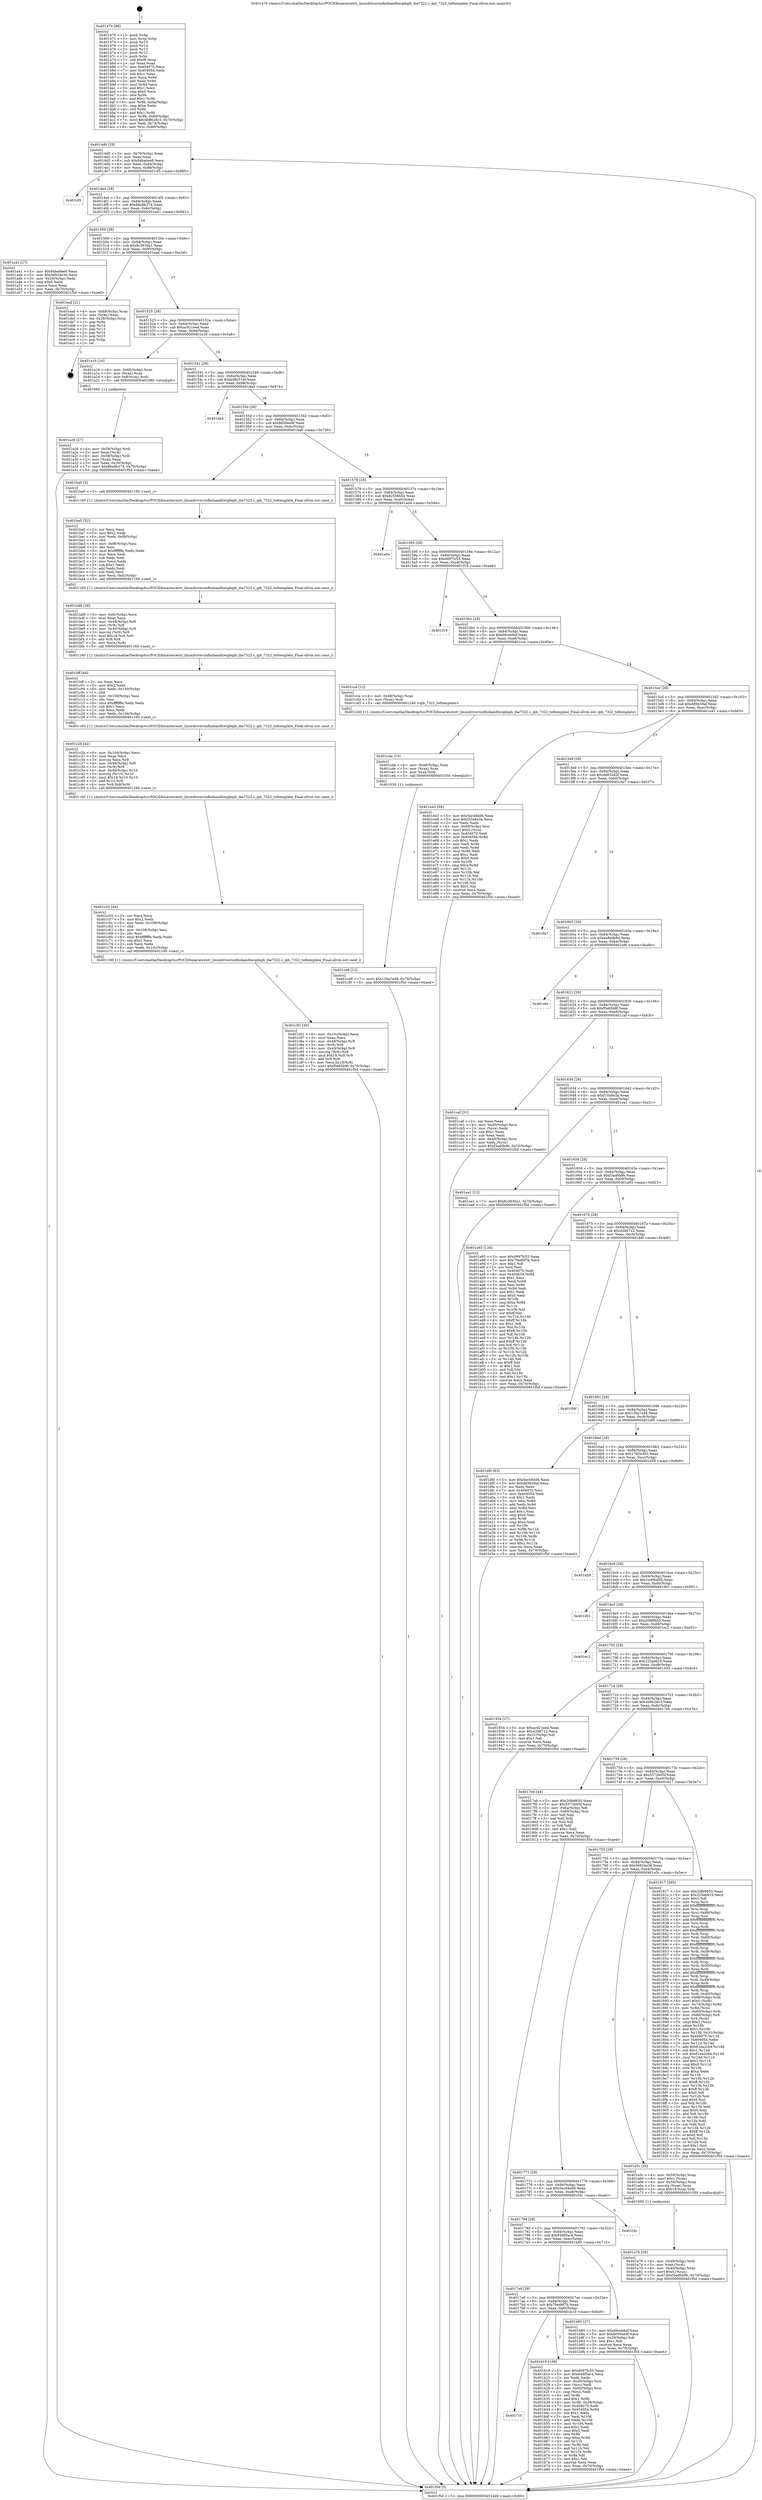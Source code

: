 digraph "0x401470" {
  label = "0x401470 (/mnt/c/Users/mathe/Desktop/tcc/POCII/binaries/extr_linuxdriversinfinibandhwqibqib_iba7322.c_qib_7322_tidtemplate_Final-ollvm.out::main(0))"
  labelloc = "t"
  node[shape=record]

  Entry [label="",width=0.3,height=0.3,shape=circle,fillcolor=black,style=filled]
  "0x4014d0" [label="{
     0x4014d0 [29]\l
     | [instrs]\l
     &nbsp;&nbsp;0x4014d0 \<+3\>: mov -0x70(%rbp),%eax\l
     &nbsp;&nbsp;0x4014d3 \<+2\>: mov %eax,%ecx\l
     &nbsp;&nbsp;0x4014d5 \<+6\>: sub $0x84ba6ee9,%ecx\l
     &nbsp;&nbsp;0x4014db \<+6\>: mov %eax,-0x84(%rbp)\l
     &nbsp;&nbsp;0x4014e1 \<+6\>: mov %ecx,-0x88(%rbp)\l
     &nbsp;&nbsp;0x4014e7 \<+6\>: je 0000000000401cf5 \<main+0x885\>\l
  }"]
  "0x401cf5" [label="{
     0x401cf5\l
  }", style=dashed]
  "0x4014ed" [label="{
     0x4014ed [28]\l
     | [instrs]\l
     &nbsp;&nbsp;0x4014ed \<+5\>: jmp 00000000004014f2 \<main+0x82\>\l
     &nbsp;&nbsp;0x4014f2 \<+6\>: mov -0x84(%rbp),%eax\l
     &nbsp;&nbsp;0x4014f8 \<+5\>: sub $0x86a8b374,%eax\l
     &nbsp;&nbsp;0x4014fd \<+6\>: mov %eax,-0x8c(%rbp)\l
     &nbsp;&nbsp;0x401503 \<+6\>: je 0000000000401a41 \<main+0x5d1\>\l
  }"]
  Exit [label="",width=0.3,height=0.3,shape=circle,fillcolor=black,style=filled,peripheries=2]
  "0x401a41" [label="{
     0x401a41 [27]\l
     | [instrs]\l
     &nbsp;&nbsp;0x401a41 \<+5\>: mov $0x84ba6ee9,%eax\l
     &nbsp;&nbsp;0x401a46 \<+5\>: mov $0x56924e36,%ecx\l
     &nbsp;&nbsp;0x401a4b \<+3\>: mov -0x30(%rbp),%edx\l
     &nbsp;&nbsp;0x401a4e \<+3\>: cmp $0x0,%edx\l
     &nbsp;&nbsp;0x401a51 \<+3\>: cmove %ecx,%eax\l
     &nbsp;&nbsp;0x401a54 \<+3\>: mov %eax,-0x70(%rbp)\l
     &nbsp;&nbsp;0x401a57 \<+5\>: jmp 0000000000401f5d \<main+0xaed\>\l
  }"]
  "0x401509" [label="{
     0x401509 [28]\l
     | [instrs]\l
     &nbsp;&nbsp;0x401509 \<+5\>: jmp 000000000040150e \<main+0x9e\>\l
     &nbsp;&nbsp;0x40150e \<+6\>: mov -0x84(%rbp),%eax\l
     &nbsp;&nbsp;0x401514 \<+5\>: sub $0x8c3830a1,%eax\l
     &nbsp;&nbsp;0x401519 \<+6\>: mov %eax,-0x90(%rbp)\l
     &nbsp;&nbsp;0x40151f \<+6\>: je 0000000000401ead \<main+0xa3d\>\l
  }"]
  "0x401ce9" [label="{
     0x401ce9 [12]\l
     | [instrs]\l
     &nbsp;&nbsp;0x401ce9 \<+7\>: movl $0x130a7e48,-0x70(%rbp)\l
     &nbsp;&nbsp;0x401cf0 \<+5\>: jmp 0000000000401f5d \<main+0xaed\>\l
  }"]
  "0x401ead" [label="{
     0x401ead [21]\l
     | [instrs]\l
     &nbsp;&nbsp;0x401ead \<+4\>: mov -0x68(%rbp),%rax\l
     &nbsp;&nbsp;0x401eb1 \<+2\>: mov (%rax),%eax\l
     &nbsp;&nbsp;0x401eb3 \<+4\>: lea -0x28(%rbp),%rsp\l
     &nbsp;&nbsp;0x401eb7 \<+1\>: pop %rbx\l
     &nbsp;&nbsp;0x401eb8 \<+2\>: pop %r12\l
     &nbsp;&nbsp;0x401eba \<+2\>: pop %r13\l
     &nbsp;&nbsp;0x401ebc \<+2\>: pop %r14\l
     &nbsp;&nbsp;0x401ebe \<+2\>: pop %r15\l
     &nbsp;&nbsp;0x401ec0 \<+1\>: pop %rbp\l
     &nbsp;&nbsp;0x401ec1 \<+1\>: ret\l
  }"]
  "0x401525" [label="{
     0x401525 [28]\l
     | [instrs]\l
     &nbsp;&nbsp;0x401525 \<+5\>: jmp 000000000040152a \<main+0xba\>\l
     &nbsp;&nbsp;0x40152a \<+6\>: mov -0x84(%rbp),%eax\l
     &nbsp;&nbsp;0x401530 \<+5\>: sub $0xac921eed,%eax\l
     &nbsp;&nbsp;0x401535 \<+6\>: mov %eax,-0x94(%rbp)\l
     &nbsp;&nbsp;0x40153b \<+6\>: je 0000000000401a16 \<main+0x5a6\>\l
  }"]
  "0x401cda" [label="{
     0x401cda [15]\l
     | [instrs]\l
     &nbsp;&nbsp;0x401cda \<+4\>: mov -0x48(%rbp),%rax\l
     &nbsp;&nbsp;0x401cde \<+3\>: mov (%rax),%rax\l
     &nbsp;&nbsp;0x401ce1 \<+3\>: mov %rax,%rdi\l
     &nbsp;&nbsp;0x401ce4 \<+5\>: call 0000000000401030 \<free@plt\>\l
     | [calls]\l
     &nbsp;&nbsp;0x401030 \{1\} (unknown)\l
  }"]
  "0x401a16" [label="{
     0x401a16 [16]\l
     | [instrs]\l
     &nbsp;&nbsp;0x401a16 \<+4\>: mov -0x60(%rbp),%rax\l
     &nbsp;&nbsp;0x401a1a \<+3\>: mov (%rax),%rax\l
     &nbsp;&nbsp;0x401a1d \<+4\>: mov 0x8(%rax),%rdi\l
     &nbsp;&nbsp;0x401a21 \<+5\>: call 0000000000401060 \<atoi@plt\>\l
     | [calls]\l
     &nbsp;&nbsp;0x401060 \{1\} (unknown)\l
  }"]
  "0x401541" [label="{
     0x401541 [28]\l
     | [instrs]\l
     &nbsp;&nbsp;0x401541 \<+5\>: jmp 0000000000401546 \<main+0xd6\>\l
     &nbsp;&nbsp;0x401546 \<+6\>: mov -0x84(%rbp),%eax\l
     &nbsp;&nbsp;0x40154c \<+5\>: sub $0xb58c51ef,%eax\l
     &nbsp;&nbsp;0x401551 \<+6\>: mov %eax,-0x98(%rbp)\l
     &nbsp;&nbsp;0x401557 \<+6\>: je 0000000000401de4 \<main+0x974\>\l
  }"]
  "0x401c81" [label="{
     0x401c81 [46]\l
     | [instrs]\l
     &nbsp;&nbsp;0x401c81 \<+6\>: mov -0x10c(%rbp),%ecx\l
     &nbsp;&nbsp;0x401c87 \<+3\>: imul %eax,%ecx\l
     &nbsp;&nbsp;0x401c8a \<+4\>: mov -0x48(%rbp),%r8\l
     &nbsp;&nbsp;0x401c8e \<+3\>: mov (%r8),%r8\l
     &nbsp;&nbsp;0x401c91 \<+4\>: mov -0x40(%rbp),%r9\l
     &nbsp;&nbsp;0x401c95 \<+3\>: movslq (%r9),%r9\l
     &nbsp;&nbsp;0x401c98 \<+4\>: imul $0x18,%r9,%r9\l
     &nbsp;&nbsp;0x401c9c \<+3\>: add %r9,%r8\l
     &nbsp;&nbsp;0x401c9f \<+4\>: mov %ecx,0x10(%r8)\l
     &nbsp;&nbsp;0x401ca3 \<+7\>: movl $0xf0e65b9f,-0x70(%rbp)\l
     &nbsp;&nbsp;0x401caa \<+5\>: jmp 0000000000401f5d \<main+0xaed\>\l
  }"]
  "0x401de4" [label="{
     0x401de4\l
  }", style=dashed]
  "0x40155d" [label="{
     0x40155d [28]\l
     | [instrs]\l
     &nbsp;&nbsp;0x40155d \<+5\>: jmp 0000000000401562 \<main+0xf2\>\l
     &nbsp;&nbsp;0x401562 \<+6\>: mov -0x84(%rbp),%eax\l
     &nbsp;&nbsp;0x401568 \<+5\>: sub $0xb650ee9f,%eax\l
     &nbsp;&nbsp;0x40156d \<+6\>: mov %eax,-0x9c(%rbp)\l
     &nbsp;&nbsp;0x401573 \<+6\>: je 0000000000401ba0 \<main+0x730\>\l
  }"]
  "0x401c55" [label="{
     0x401c55 [44]\l
     | [instrs]\l
     &nbsp;&nbsp;0x401c55 \<+2\>: xor %ecx,%ecx\l
     &nbsp;&nbsp;0x401c57 \<+5\>: mov $0x2,%edx\l
     &nbsp;&nbsp;0x401c5c \<+6\>: mov %edx,-0x108(%rbp)\l
     &nbsp;&nbsp;0x401c62 \<+1\>: cltd\l
     &nbsp;&nbsp;0x401c63 \<+6\>: mov -0x108(%rbp),%esi\l
     &nbsp;&nbsp;0x401c69 \<+2\>: idiv %esi\l
     &nbsp;&nbsp;0x401c6b \<+6\>: imul $0xfffffffe,%edx,%edx\l
     &nbsp;&nbsp;0x401c71 \<+3\>: sub $0x1,%ecx\l
     &nbsp;&nbsp;0x401c74 \<+2\>: sub %ecx,%edx\l
     &nbsp;&nbsp;0x401c76 \<+6\>: mov %edx,-0x10c(%rbp)\l
     &nbsp;&nbsp;0x401c7c \<+5\>: call 0000000000401160 \<next_i\>\l
     | [calls]\l
     &nbsp;&nbsp;0x401160 \{1\} (/mnt/c/Users/mathe/Desktop/tcc/POCII/binaries/extr_linuxdriversinfinibandhwqibqib_iba7322.c_qib_7322_tidtemplate_Final-ollvm.out::next_i)\l
  }"]
  "0x401ba0" [label="{
     0x401ba0 [5]\l
     | [instrs]\l
     &nbsp;&nbsp;0x401ba0 \<+5\>: call 0000000000401160 \<next_i\>\l
     | [calls]\l
     &nbsp;&nbsp;0x401160 \{1\} (/mnt/c/Users/mathe/Desktop/tcc/POCII/binaries/extr_linuxdriversinfinibandhwqibqib_iba7322.c_qib_7322_tidtemplate_Final-ollvm.out::next_i)\l
  }"]
  "0x401579" [label="{
     0x401579 [28]\l
     | [instrs]\l
     &nbsp;&nbsp;0x401579 \<+5\>: jmp 000000000040157e \<main+0x10e\>\l
     &nbsp;&nbsp;0x40157e \<+6\>: mov -0x84(%rbp),%eax\l
     &nbsp;&nbsp;0x401584 \<+5\>: sub $0xd2556b5e,%eax\l
     &nbsp;&nbsp;0x401589 \<+6\>: mov %eax,-0xa0(%rbp)\l
     &nbsp;&nbsp;0x40158f \<+6\>: je 0000000000401a0a \<main+0x59a\>\l
  }"]
  "0x401c2b" [label="{
     0x401c2b [42]\l
     | [instrs]\l
     &nbsp;&nbsp;0x401c2b \<+6\>: mov -0x104(%rbp),%ecx\l
     &nbsp;&nbsp;0x401c31 \<+3\>: imul %eax,%ecx\l
     &nbsp;&nbsp;0x401c34 \<+3\>: movslq %ecx,%r8\l
     &nbsp;&nbsp;0x401c37 \<+4\>: mov -0x48(%rbp),%r9\l
     &nbsp;&nbsp;0x401c3b \<+3\>: mov (%r9),%r9\l
     &nbsp;&nbsp;0x401c3e \<+4\>: mov -0x40(%rbp),%r10\l
     &nbsp;&nbsp;0x401c42 \<+3\>: movslq (%r10),%r10\l
     &nbsp;&nbsp;0x401c45 \<+4\>: imul $0x18,%r10,%r10\l
     &nbsp;&nbsp;0x401c49 \<+3\>: add %r10,%r9\l
     &nbsp;&nbsp;0x401c4c \<+4\>: mov %r8,0x8(%r9)\l
     &nbsp;&nbsp;0x401c50 \<+5\>: call 0000000000401160 \<next_i\>\l
     | [calls]\l
     &nbsp;&nbsp;0x401160 \{1\} (/mnt/c/Users/mathe/Desktop/tcc/POCII/binaries/extr_linuxdriversinfinibandhwqibqib_iba7322.c_qib_7322_tidtemplate_Final-ollvm.out::next_i)\l
  }"]
  "0x401a0a" [label="{
     0x401a0a\l
  }", style=dashed]
  "0x401595" [label="{
     0x401595 [28]\l
     | [instrs]\l
     &nbsp;&nbsp;0x401595 \<+5\>: jmp 000000000040159a \<main+0x12a\>\l
     &nbsp;&nbsp;0x40159a \<+6\>: mov -0x84(%rbp),%eax\l
     &nbsp;&nbsp;0x4015a0 \<+5\>: sub $0xd997fc55,%eax\l
     &nbsp;&nbsp;0x4015a5 \<+6\>: mov %eax,-0xa4(%rbp)\l
     &nbsp;&nbsp;0x4015ab \<+6\>: je 0000000000401f19 \<main+0xaa9\>\l
  }"]
  "0x401bff" [label="{
     0x401bff [44]\l
     | [instrs]\l
     &nbsp;&nbsp;0x401bff \<+2\>: xor %ecx,%ecx\l
     &nbsp;&nbsp;0x401c01 \<+5\>: mov $0x2,%edx\l
     &nbsp;&nbsp;0x401c06 \<+6\>: mov %edx,-0x100(%rbp)\l
     &nbsp;&nbsp;0x401c0c \<+1\>: cltd\l
     &nbsp;&nbsp;0x401c0d \<+6\>: mov -0x100(%rbp),%esi\l
     &nbsp;&nbsp;0x401c13 \<+2\>: idiv %esi\l
     &nbsp;&nbsp;0x401c15 \<+6\>: imul $0xfffffffe,%edx,%edx\l
     &nbsp;&nbsp;0x401c1b \<+3\>: sub $0x1,%ecx\l
     &nbsp;&nbsp;0x401c1e \<+2\>: sub %ecx,%edx\l
     &nbsp;&nbsp;0x401c20 \<+6\>: mov %edx,-0x104(%rbp)\l
     &nbsp;&nbsp;0x401c26 \<+5\>: call 0000000000401160 \<next_i\>\l
     | [calls]\l
     &nbsp;&nbsp;0x401160 \{1\} (/mnt/c/Users/mathe/Desktop/tcc/POCII/binaries/extr_linuxdriversinfinibandhwqibqib_iba7322.c_qib_7322_tidtemplate_Final-ollvm.out::next_i)\l
  }"]
  "0x401f19" [label="{
     0x401f19\l
  }", style=dashed]
  "0x4015b1" [label="{
     0x4015b1 [28]\l
     | [instrs]\l
     &nbsp;&nbsp;0x4015b1 \<+5\>: jmp 00000000004015b6 \<main+0x146\>\l
     &nbsp;&nbsp;0x4015b6 \<+6\>: mov -0x84(%rbp),%eax\l
     &nbsp;&nbsp;0x4015bc \<+5\>: sub $0xd9ceb8af,%eax\l
     &nbsp;&nbsp;0x4015c1 \<+6\>: mov %eax,-0xa8(%rbp)\l
     &nbsp;&nbsp;0x4015c7 \<+6\>: je 0000000000401cce \<main+0x85e\>\l
  }"]
  "0x401bd9" [label="{
     0x401bd9 [38]\l
     | [instrs]\l
     &nbsp;&nbsp;0x401bd9 \<+6\>: mov -0xfc(%rbp),%ecx\l
     &nbsp;&nbsp;0x401bdf \<+3\>: imul %eax,%ecx\l
     &nbsp;&nbsp;0x401be2 \<+4\>: mov -0x48(%rbp),%r8\l
     &nbsp;&nbsp;0x401be6 \<+3\>: mov (%r8),%r8\l
     &nbsp;&nbsp;0x401be9 \<+4\>: mov -0x40(%rbp),%r9\l
     &nbsp;&nbsp;0x401bed \<+3\>: movslq (%r9),%r9\l
     &nbsp;&nbsp;0x401bf0 \<+4\>: imul $0x18,%r9,%r9\l
     &nbsp;&nbsp;0x401bf4 \<+3\>: add %r9,%r8\l
     &nbsp;&nbsp;0x401bf7 \<+3\>: mov %ecx,(%r8)\l
     &nbsp;&nbsp;0x401bfa \<+5\>: call 0000000000401160 \<next_i\>\l
     | [calls]\l
     &nbsp;&nbsp;0x401160 \{1\} (/mnt/c/Users/mathe/Desktop/tcc/POCII/binaries/extr_linuxdriversinfinibandhwqibqib_iba7322.c_qib_7322_tidtemplate_Final-ollvm.out::next_i)\l
  }"]
  "0x401cce" [label="{
     0x401cce [12]\l
     | [instrs]\l
     &nbsp;&nbsp;0x401cce \<+4\>: mov -0x48(%rbp),%rax\l
     &nbsp;&nbsp;0x401cd2 \<+3\>: mov (%rax),%rdi\l
     &nbsp;&nbsp;0x401cd5 \<+5\>: call 0000000000401240 \<qib_7322_tidtemplate\>\l
     | [calls]\l
     &nbsp;&nbsp;0x401240 \{1\} (/mnt/c/Users/mathe/Desktop/tcc/POCII/binaries/extr_linuxdriversinfinibandhwqibqib_iba7322.c_qib_7322_tidtemplate_Final-ollvm.out::qib_7322_tidtemplate)\l
  }"]
  "0x4015cd" [label="{
     0x4015cd [28]\l
     | [instrs]\l
     &nbsp;&nbsp;0x4015cd \<+5\>: jmp 00000000004015d2 \<main+0x162\>\l
     &nbsp;&nbsp;0x4015d2 \<+6\>: mov -0x84(%rbp),%eax\l
     &nbsp;&nbsp;0x4015d8 \<+5\>: sub $0xdd9b59af,%eax\l
     &nbsp;&nbsp;0x4015dd \<+6\>: mov %eax,-0xac(%rbp)\l
     &nbsp;&nbsp;0x4015e3 \<+6\>: je 0000000000401e43 \<main+0x9d3\>\l
  }"]
  "0x401ba5" [label="{
     0x401ba5 [52]\l
     | [instrs]\l
     &nbsp;&nbsp;0x401ba5 \<+2\>: xor %ecx,%ecx\l
     &nbsp;&nbsp;0x401ba7 \<+5\>: mov $0x2,%edx\l
     &nbsp;&nbsp;0x401bac \<+6\>: mov %edx,-0xf8(%rbp)\l
     &nbsp;&nbsp;0x401bb2 \<+1\>: cltd\l
     &nbsp;&nbsp;0x401bb3 \<+6\>: mov -0xf8(%rbp),%esi\l
     &nbsp;&nbsp;0x401bb9 \<+2\>: idiv %esi\l
     &nbsp;&nbsp;0x401bbb \<+6\>: imul $0xfffffffe,%edx,%edx\l
     &nbsp;&nbsp;0x401bc1 \<+2\>: mov %ecx,%edi\l
     &nbsp;&nbsp;0x401bc3 \<+2\>: sub %edx,%edi\l
     &nbsp;&nbsp;0x401bc5 \<+2\>: mov %ecx,%edx\l
     &nbsp;&nbsp;0x401bc7 \<+3\>: sub $0x1,%edx\l
     &nbsp;&nbsp;0x401bca \<+2\>: add %edx,%edi\l
     &nbsp;&nbsp;0x401bcc \<+2\>: sub %edi,%ecx\l
     &nbsp;&nbsp;0x401bce \<+6\>: mov %ecx,-0xfc(%rbp)\l
     &nbsp;&nbsp;0x401bd4 \<+5\>: call 0000000000401160 \<next_i\>\l
     | [calls]\l
     &nbsp;&nbsp;0x401160 \{1\} (/mnt/c/Users/mathe/Desktop/tcc/POCII/binaries/extr_linuxdriversinfinibandhwqibqib_iba7322.c_qib_7322_tidtemplate_Final-ollvm.out::next_i)\l
  }"]
  "0x401e43" [label="{
     0x401e43 [94]\l
     | [instrs]\l
     &nbsp;&nbsp;0x401e43 \<+5\>: mov $0x5ec48dd9,%eax\l
     &nbsp;&nbsp;0x401e48 \<+5\>: mov $0xf10a8e3a,%ecx\l
     &nbsp;&nbsp;0x401e4d \<+2\>: xor %edx,%edx\l
     &nbsp;&nbsp;0x401e4f \<+4\>: mov -0x68(%rbp),%rsi\l
     &nbsp;&nbsp;0x401e53 \<+6\>: movl $0x0,(%rsi)\l
     &nbsp;&nbsp;0x401e59 \<+7\>: mov 0x404070,%edi\l
     &nbsp;&nbsp;0x401e60 \<+8\>: mov 0x404054,%r8d\l
     &nbsp;&nbsp;0x401e68 \<+3\>: sub $0x1,%edx\l
     &nbsp;&nbsp;0x401e6b \<+3\>: mov %edi,%r9d\l
     &nbsp;&nbsp;0x401e6e \<+3\>: add %edx,%r9d\l
     &nbsp;&nbsp;0x401e71 \<+4\>: imul %r9d,%edi\l
     &nbsp;&nbsp;0x401e75 \<+3\>: and $0x1,%edi\l
     &nbsp;&nbsp;0x401e78 \<+3\>: cmp $0x0,%edi\l
     &nbsp;&nbsp;0x401e7b \<+4\>: sete %r10b\l
     &nbsp;&nbsp;0x401e7f \<+4\>: cmp $0xa,%r8d\l
     &nbsp;&nbsp;0x401e83 \<+4\>: setl %r11b\l
     &nbsp;&nbsp;0x401e87 \<+3\>: mov %r10b,%bl\l
     &nbsp;&nbsp;0x401e8a \<+3\>: and %r11b,%bl\l
     &nbsp;&nbsp;0x401e8d \<+3\>: xor %r11b,%r10b\l
     &nbsp;&nbsp;0x401e90 \<+3\>: or %r10b,%bl\l
     &nbsp;&nbsp;0x401e93 \<+3\>: test $0x1,%bl\l
     &nbsp;&nbsp;0x401e96 \<+3\>: cmovne %ecx,%eax\l
     &nbsp;&nbsp;0x401e99 \<+3\>: mov %eax,-0x70(%rbp)\l
     &nbsp;&nbsp;0x401e9c \<+5\>: jmp 0000000000401f5d \<main+0xaed\>\l
  }"]
  "0x4015e9" [label="{
     0x4015e9 [28]\l
     | [instrs]\l
     &nbsp;&nbsp;0x4015e9 \<+5\>: jmp 00000000004015ee \<main+0x17e\>\l
     &nbsp;&nbsp;0x4015ee \<+6\>: mov -0x84(%rbp),%eax\l
     &nbsp;&nbsp;0x4015f4 \<+5\>: sub $0xde832d2f,%eax\l
     &nbsp;&nbsp;0x4015f9 \<+6\>: mov %eax,-0xb0(%rbp)\l
     &nbsp;&nbsp;0x4015ff \<+6\>: je 00000000004019a7 \<main+0x537\>\l
  }"]
  "0x4017c5" [label="{
     0x4017c5\l
  }", style=dashed]
  "0x4019a7" [label="{
     0x4019a7\l
  }", style=dashed]
  "0x401605" [label="{
     0x401605 [28]\l
     | [instrs]\l
     &nbsp;&nbsp;0x401605 \<+5\>: jmp 000000000040160a \<main+0x19a\>\l
     &nbsp;&nbsp;0x40160a \<+6\>: mov -0x84(%rbp),%eax\l
     &nbsp;&nbsp;0x401610 \<+5\>: sub $0xea8ddb6d,%eax\l
     &nbsp;&nbsp;0x401615 \<+6\>: mov %eax,-0xb4(%rbp)\l
     &nbsp;&nbsp;0x40161b \<+6\>: je 0000000000401efe \<main+0xa8e\>\l
  }"]
  "0x401b19" [label="{
     0x401b19 [108]\l
     | [instrs]\l
     &nbsp;&nbsp;0x401b19 \<+5\>: mov $0xd997fc55,%eax\l
     &nbsp;&nbsp;0x401b1e \<+5\>: mov $0x649f5ac4,%ecx\l
     &nbsp;&nbsp;0x401b23 \<+2\>: xor %edx,%edx\l
     &nbsp;&nbsp;0x401b25 \<+4\>: mov -0x40(%rbp),%rsi\l
     &nbsp;&nbsp;0x401b29 \<+2\>: mov (%rsi),%edi\l
     &nbsp;&nbsp;0x401b2b \<+4\>: mov -0x50(%rbp),%rsi\l
     &nbsp;&nbsp;0x401b2f \<+2\>: cmp (%rsi),%edi\l
     &nbsp;&nbsp;0x401b31 \<+4\>: setl %r8b\l
     &nbsp;&nbsp;0x401b35 \<+4\>: and $0x1,%r8b\l
     &nbsp;&nbsp;0x401b39 \<+4\>: mov %r8b,-0x29(%rbp)\l
     &nbsp;&nbsp;0x401b3d \<+7\>: mov 0x404070,%edi\l
     &nbsp;&nbsp;0x401b44 \<+8\>: mov 0x404054,%r9d\l
     &nbsp;&nbsp;0x401b4c \<+3\>: sub $0x1,%edx\l
     &nbsp;&nbsp;0x401b4f \<+3\>: mov %edi,%r10d\l
     &nbsp;&nbsp;0x401b52 \<+3\>: add %edx,%r10d\l
     &nbsp;&nbsp;0x401b55 \<+4\>: imul %r10d,%edi\l
     &nbsp;&nbsp;0x401b59 \<+3\>: and $0x1,%edi\l
     &nbsp;&nbsp;0x401b5c \<+3\>: cmp $0x0,%edi\l
     &nbsp;&nbsp;0x401b5f \<+4\>: sete %r8b\l
     &nbsp;&nbsp;0x401b63 \<+4\>: cmp $0xa,%r9d\l
     &nbsp;&nbsp;0x401b67 \<+4\>: setl %r11b\l
     &nbsp;&nbsp;0x401b6b \<+3\>: mov %r8b,%bl\l
     &nbsp;&nbsp;0x401b6e \<+3\>: and %r11b,%bl\l
     &nbsp;&nbsp;0x401b71 \<+3\>: xor %r11b,%r8b\l
     &nbsp;&nbsp;0x401b74 \<+3\>: or %r8b,%bl\l
     &nbsp;&nbsp;0x401b77 \<+3\>: test $0x1,%bl\l
     &nbsp;&nbsp;0x401b7a \<+3\>: cmovne %ecx,%eax\l
     &nbsp;&nbsp;0x401b7d \<+3\>: mov %eax,-0x70(%rbp)\l
     &nbsp;&nbsp;0x401b80 \<+5\>: jmp 0000000000401f5d \<main+0xaed\>\l
  }"]
  "0x401efe" [label="{
     0x401efe\l
  }", style=dashed]
  "0x401621" [label="{
     0x401621 [28]\l
     | [instrs]\l
     &nbsp;&nbsp;0x401621 \<+5\>: jmp 0000000000401626 \<main+0x1b6\>\l
     &nbsp;&nbsp;0x401626 \<+6\>: mov -0x84(%rbp),%eax\l
     &nbsp;&nbsp;0x40162c \<+5\>: sub $0xf0e65b9f,%eax\l
     &nbsp;&nbsp;0x401631 \<+6\>: mov %eax,-0xb8(%rbp)\l
     &nbsp;&nbsp;0x401637 \<+6\>: je 0000000000401caf \<main+0x83f\>\l
  }"]
  "0x4017a9" [label="{
     0x4017a9 [28]\l
     | [instrs]\l
     &nbsp;&nbsp;0x4017a9 \<+5\>: jmp 00000000004017ae \<main+0x33e\>\l
     &nbsp;&nbsp;0x4017ae \<+6\>: mov -0x84(%rbp),%eax\l
     &nbsp;&nbsp;0x4017b4 \<+5\>: sub $0x70ed6f7b,%eax\l
     &nbsp;&nbsp;0x4017b9 \<+6\>: mov %eax,-0xf0(%rbp)\l
     &nbsp;&nbsp;0x4017bf \<+6\>: je 0000000000401b19 \<main+0x6a9\>\l
  }"]
  "0x401caf" [label="{
     0x401caf [31]\l
     | [instrs]\l
     &nbsp;&nbsp;0x401caf \<+2\>: xor %eax,%eax\l
     &nbsp;&nbsp;0x401cb1 \<+4\>: mov -0x40(%rbp),%rcx\l
     &nbsp;&nbsp;0x401cb5 \<+2\>: mov (%rcx),%edx\l
     &nbsp;&nbsp;0x401cb7 \<+3\>: sub $0x1,%eax\l
     &nbsp;&nbsp;0x401cba \<+2\>: sub %eax,%edx\l
     &nbsp;&nbsp;0x401cbc \<+4\>: mov -0x40(%rbp),%rcx\l
     &nbsp;&nbsp;0x401cc0 \<+2\>: mov %edx,(%rcx)\l
     &nbsp;&nbsp;0x401cc2 \<+7\>: movl $0xf3ad0b9b,-0x70(%rbp)\l
     &nbsp;&nbsp;0x401cc9 \<+5\>: jmp 0000000000401f5d \<main+0xaed\>\l
  }"]
  "0x40163d" [label="{
     0x40163d [28]\l
     | [instrs]\l
     &nbsp;&nbsp;0x40163d \<+5\>: jmp 0000000000401642 \<main+0x1d2\>\l
     &nbsp;&nbsp;0x401642 \<+6\>: mov -0x84(%rbp),%eax\l
     &nbsp;&nbsp;0x401648 \<+5\>: sub $0xf10a8e3a,%eax\l
     &nbsp;&nbsp;0x40164d \<+6\>: mov %eax,-0xbc(%rbp)\l
     &nbsp;&nbsp;0x401653 \<+6\>: je 0000000000401ea1 \<main+0xa31\>\l
  }"]
  "0x401b85" [label="{
     0x401b85 [27]\l
     | [instrs]\l
     &nbsp;&nbsp;0x401b85 \<+5\>: mov $0xd9ceb8af,%eax\l
     &nbsp;&nbsp;0x401b8a \<+5\>: mov $0xb650ee9f,%ecx\l
     &nbsp;&nbsp;0x401b8f \<+3\>: mov -0x29(%rbp),%dl\l
     &nbsp;&nbsp;0x401b92 \<+3\>: test $0x1,%dl\l
     &nbsp;&nbsp;0x401b95 \<+3\>: cmovne %ecx,%eax\l
     &nbsp;&nbsp;0x401b98 \<+3\>: mov %eax,-0x70(%rbp)\l
     &nbsp;&nbsp;0x401b9b \<+5\>: jmp 0000000000401f5d \<main+0xaed\>\l
  }"]
  "0x401ea1" [label="{
     0x401ea1 [12]\l
     | [instrs]\l
     &nbsp;&nbsp;0x401ea1 \<+7\>: movl $0x8c3830a1,-0x70(%rbp)\l
     &nbsp;&nbsp;0x401ea8 \<+5\>: jmp 0000000000401f5d \<main+0xaed\>\l
  }"]
  "0x401659" [label="{
     0x401659 [28]\l
     | [instrs]\l
     &nbsp;&nbsp;0x401659 \<+5\>: jmp 000000000040165e \<main+0x1ee\>\l
     &nbsp;&nbsp;0x40165e \<+6\>: mov -0x84(%rbp),%eax\l
     &nbsp;&nbsp;0x401664 \<+5\>: sub $0xf3ad0b9b,%eax\l
     &nbsp;&nbsp;0x401669 \<+6\>: mov %eax,-0xc0(%rbp)\l
     &nbsp;&nbsp;0x40166f \<+6\>: je 0000000000401a93 \<main+0x623\>\l
  }"]
  "0x40178d" [label="{
     0x40178d [28]\l
     | [instrs]\l
     &nbsp;&nbsp;0x40178d \<+5\>: jmp 0000000000401792 \<main+0x322\>\l
     &nbsp;&nbsp;0x401792 \<+6\>: mov -0x84(%rbp),%eax\l
     &nbsp;&nbsp;0x401798 \<+5\>: sub $0x649f5ac4,%eax\l
     &nbsp;&nbsp;0x40179d \<+6\>: mov %eax,-0xec(%rbp)\l
     &nbsp;&nbsp;0x4017a3 \<+6\>: je 0000000000401b85 \<main+0x715\>\l
  }"]
  "0x401a93" [label="{
     0x401a93 [134]\l
     | [instrs]\l
     &nbsp;&nbsp;0x401a93 \<+5\>: mov $0xd997fc55,%eax\l
     &nbsp;&nbsp;0x401a98 \<+5\>: mov $0x70ed6f7b,%ecx\l
     &nbsp;&nbsp;0x401a9d \<+2\>: mov $0x1,%dl\l
     &nbsp;&nbsp;0x401a9f \<+2\>: xor %esi,%esi\l
     &nbsp;&nbsp;0x401aa1 \<+7\>: mov 0x404070,%edi\l
     &nbsp;&nbsp;0x401aa8 \<+8\>: mov 0x404054,%r8d\l
     &nbsp;&nbsp;0x401ab0 \<+3\>: sub $0x1,%esi\l
     &nbsp;&nbsp;0x401ab3 \<+3\>: mov %edi,%r9d\l
     &nbsp;&nbsp;0x401ab6 \<+3\>: add %esi,%r9d\l
     &nbsp;&nbsp;0x401ab9 \<+4\>: imul %r9d,%edi\l
     &nbsp;&nbsp;0x401abd \<+3\>: and $0x1,%edi\l
     &nbsp;&nbsp;0x401ac0 \<+3\>: cmp $0x0,%edi\l
     &nbsp;&nbsp;0x401ac3 \<+4\>: sete %r10b\l
     &nbsp;&nbsp;0x401ac7 \<+4\>: cmp $0xa,%r8d\l
     &nbsp;&nbsp;0x401acb \<+4\>: setl %r11b\l
     &nbsp;&nbsp;0x401acf \<+3\>: mov %r10b,%bl\l
     &nbsp;&nbsp;0x401ad2 \<+3\>: xor $0xff,%bl\l
     &nbsp;&nbsp;0x401ad5 \<+3\>: mov %r11b,%r14b\l
     &nbsp;&nbsp;0x401ad8 \<+4\>: xor $0xff,%r14b\l
     &nbsp;&nbsp;0x401adc \<+3\>: xor $0x1,%dl\l
     &nbsp;&nbsp;0x401adf \<+3\>: mov %bl,%r15b\l
     &nbsp;&nbsp;0x401ae2 \<+4\>: and $0xff,%r15b\l
     &nbsp;&nbsp;0x401ae6 \<+3\>: and %dl,%r10b\l
     &nbsp;&nbsp;0x401ae9 \<+3\>: mov %r14b,%r12b\l
     &nbsp;&nbsp;0x401aec \<+4\>: and $0xff,%r12b\l
     &nbsp;&nbsp;0x401af0 \<+3\>: and %dl,%r11b\l
     &nbsp;&nbsp;0x401af3 \<+3\>: or %r10b,%r15b\l
     &nbsp;&nbsp;0x401af6 \<+3\>: or %r11b,%r12b\l
     &nbsp;&nbsp;0x401af9 \<+3\>: xor %r12b,%r15b\l
     &nbsp;&nbsp;0x401afc \<+3\>: or %r14b,%bl\l
     &nbsp;&nbsp;0x401aff \<+3\>: xor $0xff,%bl\l
     &nbsp;&nbsp;0x401b02 \<+3\>: or $0x1,%dl\l
     &nbsp;&nbsp;0x401b05 \<+2\>: and %dl,%bl\l
     &nbsp;&nbsp;0x401b07 \<+3\>: or %bl,%r15b\l
     &nbsp;&nbsp;0x401b0a \<+4\>: test $0x1,%r15b\l
     &nbsp;&nbsp;0x401b0e \<+3\>: cmovne %ecx,%eax\l
     &nbsp;&nbsp;0x401b11 \<+3\>: mov %eax,-0x70(%rbp)\l
     &nbsp;&nbsp;0x401b14 \<+5\>: jmp 0000000000401f5d \<main+0xaed\>\l
  }"]
  "0x401675" [label="{
     0x401675 [28]\l
     | [instrs]\l
     &nbsp;&nbsp;0x401675 \<+5\>: jmp 000000000040167a \<main+0x20a\>\l
     &nbsp;&nbsp;0x40167a \<+6\>: mov -0x84(%rbp),%eax\l
     &nbsp;&nbsp;0x401680 \<+5\>: sub $0x42b6712,%eax\l
     &nbsp;&nbsp;0x401685 \<+6\>: mov %eax,-0xc4(%rbp)\l
     &nbsp;&nbsp;0x40168b \<+6\>: je 000000000040194f \<main+0x4df\>\l
  }"]
  "0x401f4c" [label="{
     0x401f4c\l
  }", style=dashed]
  "0x40194f" [label="{
     0x40194f\l
  }", style=dashed]
  "0x401691" [label="{
     0x401691 [28]\l
     | [instrs]\l
     &nbsp;&nbsp;0x401691 \<+5\>: jmp 0000000000401696 \<main+0x226\>\l
     &nbsp;&nbsp;0x401696 \<+6\>: mov -0x84(%rbp),%eax\l
     &nbsp;&nbsp;0x40169c \<+5\>: sub $0x130a7e48,%eax\l
     &nbsp;&nbsp;0x4016a1 \<+6\>: mov %eax,-0xc8(%rbp)\l
     &nbsp;&nbsp;0x4016a7 \<+6\>: je 0000000000401df0 \<main+0x980\>\l
  }"]
  "0x401a76" [label="{
     0x401a76 [29]\l
     | [instrs]\l
     &nbsp;&nbsp;0x401a76 \<+4\>: mov -0x48(%rbp),%rdi\l
     &nbsp;&nbsp;0x401a7a \<+3\>: mov %rax,(%rdi)\l
     &nbsp;&nbsp;0x401a7d \<+4\>: mov -0x40(%rbp),%rax\l
     &nbsp;&nbsp;0x401a81 \<+6\>: movl $0x0,(%rax)\l
     &nbsp;&nbsp;0x401a87 \<+7\>: movl $0xf3ad0b9b,-0x70(%rbp)\l
     &nbsp;&nbsp;0x401a8e \<+5\>: jmp 0000000000401f5d \<main+0xaed\>\l
  }"]
  "0x401df0" [label="{
     0x401df0 [83]\l
     | [instrs]\l
     &nbsp;&nbsp;0x401df0 \<+5\>: mov $0x5ec48dd9,%eax\l
     &nbsp;&nbsp;0x401df5 \<+5\>: mov $0xdd9b59af,%ecx\l
     &nbsp;&nbsp;0x401dfa \<+2\>: xor %edx,%edx\l
     &nbsp;&nbsp;0x401dfc \<+7\>: mov 0x404070,%esi\l
     &nbsp;&nbsp;0x401e03 \<+7\>: mov 0x404054,%edi\l
     &nbsp;&nbsp;0x401e0a \<+3\>: sub $0x1,%edx\l
     &nbsp;&nbsp;0x401e0d \<+3\>: mov %esi,%r8d\l
     &nbsp;&nbsp;0x401e10 \<+3\>: add %edx,%r8d\l
     &nbsp;&nbsp;0x401e13 \<+4\>: imul %r8d,%esi\l
     &nbsp;&nbsp;0x401e17 \<+3\>: and $0x1,%esi\l
     &nbsp;&nbsp;0x401e1a \<+3\>: cmp $0x0,%esi\l
     &nbsp;&nbsp;0x401e1d \<+4\>: sete %r9b\l
     &nbsp;&nbsp;0x401e21 \<+3\>: cmp $0xa,%edi\l
     &nbsp;&nbsp;0x401e24 \<+4\>: setl %r10b\l
     &nbsp;&nbsp;0x401e28 \<+3\>: mov %r9b,%r11b\l
     &nbsp;&nbsp;0x401e2b \<+3\>: and %r10b,%r11b\l
     &nbsp;&nbsp;0x401e2e \<+3\>: xor %r10b,%r9b\l
     &nbsp;&nbsp;0x401e31 \<+3\>: or %r9b,%r11b\l
     &nbsp;&nbsp;0x401e34 \<+4\>: test $0x1,%r11b\l
     &nbsp;&nbsp;0x401e38 \<+3\>: cmovne %ecx,%eax\l
     &nbsp;&nbsp;0x401e3b \<+3\>: mov %eax,-0x70(%rbp)\l
     &nbsp;&nbsp;0x401e3e \<+5\>: jmp 0000000000401f5d \<main+0xaed\>\l
  }"]
  "0x4016ad" [label="{
     0x4016ad [28]\l
     | [instrs]\l
     &nbsp;&nbsp;0x4016ad \<+5\>: jmp 00000000004016b2 \<main+0x242\>\l
     &nbsp;&nbsp;0x4016b2 \<+6\>: mov -0x84(%rbp),%eax\l
     &nbsp;&nbsp;0x4016b8 \<+5\>: sub $0x17650393,%eax\l
     &nbsp;&nbsp;0x4016bd \<+6\>: mov %eax,-0xcc(%rbp)\l
     &nbsp;&nbsp;0x4016c3 \<+6\>: je 0000000000401d59 \<main+0x8e9\>\l
  }"]
  "0x401771" [label="{
     0x401771 [28]\l
     | [instrs]\l
     &nbsp;&nbsp;0x401771 \<+5\>: jmp 0000000000401776 \<main+0x306\>\l
     &nbsp;&nbsp;0x401776 \<+6\>: mov -0x84(%rbp),%eax\l
     &nbsp;&nbsp;0x40177c \<+5\>: sub $0x5ec48dd9,%eax\l
     &nbsp;&nbsp;0x401781 \<+6\>: mov %eax,-0xe8(%rbp)\l
     &nbsp;&nbsp;0x401787 \<+6\>: je 0000000000401f4c \<main+0xadc\>\l
  }"]
  "0x401d59" [label="{
     0x401d59\l
  }", style=dashed]
  "0x4016c9" [label="{
     0x4016c9 [28]\l
     | [instrs]\l
     &nbsp;&nbsp;0x4016c9 \<+5\>: jmp 00000000004016ce \<main+0x25e\>\l
     &nbsp;&nbsp;0x4016ce \<+6\>: mov -0x84(%rbp),%eax\l
     &nbsp;&nbsp;0x4016d4 \<+5\>: sub $0x1e40bd08,%eax\l
     &nbsp;&nbsp;0x4016d9 \<+6\>: mov %eax,-0xd0(%rbp)\l
     &nbsp;&nbsp;0x4016df \<+6\>: je 0000000000401d01 \<main+0x891\>\l
  }"]
  "0x401a5c" [label="{
     0x401a5c [26]\l
     | [instrs]\l
     &nbsp;&nbsp;0x401a5c \<+4\>: mov -0x50(%rbp),%rax\l
     &nbsp;&nbsp;0x401a60 \<+6\>: movl $0x1,(%rax)\l
     &nbsp;&nbsp;0x401a66 \<+4\>: mov -0x50(%rbp),%rax\l
     &nbsp;&nbsp;0x401a6a \<+3\>: movslq (%rax),%rax\l
     &nbsp;&nbsp;0x401a6d \<+4\>: imul $0x18,%rax,%rdi\l
     &nbsp;&nbsp;0x401a71 \<+5\>: call 0000000000401050 \<malloc@plt\>\l
     | [calls]\l
     &nbsp;&nbsp;0x401050 \{1\} (unknown)\l
  }"]
  "0x401d01" [label="{
     0x401d01\l
  }", style=dashed]
  "0x4016e5" [label="{
     0x4016e5 [28]\l
     | [instrs]\l
     &nbsp;&nbsp;0x4016e5 \<+5\>: jmp 00000000004016ea \<main+0x27a\>\l
     &nbsp;&nbsp;0x4016ea \<+6\>: mov -0x84(%rbp),%eax\l
     &nbsp;&nbsp;0x4016f0 \<+5\>: sub $0x20fe8655,%eax\l
     &nbsp;&nbsp;0x4016f5 \<+6\>: mov %eax,-0xd4(%rbp)\l
     &nbsp;&nbsp;0x4016fb \<+6\>: je 0000000000401ec2 \<main+0xa52\>\l
  }"]
  "0x401a26" [label="{
     0x401a26 [27]\l
     | [instrs]\l
     &nbsp;&nbsp;0x401a26 \<+4\>: mov -0x58(%rbp),%rdi\l
     &nbsp;&nbsp;0x401a2a \<+2\>: mov %eax,(%rdi)\l
     &nbsp;&nbsp;0x401a2c \<+4\>: mov -0x58(%rbp),%rdi\l
     &nbsp;&nbsp;0x401a30 \<+2\>: mov (%rdi),%eax\l
     &nbsp;&nbsp;0x401a32 \<+3\>: mov %eax,-0x30(%rbp)\l
     &nbsp;&nbsp;0x401a35 \<+7\>: movl $0x86a8b374,-0x70(%rbp)\l
     &nbsp;&nbsp;0x401a3c \<+5\>: jmp 0000000000401f5d \<main+0xaed\>\l
  }"]
  "0x401ec2" [label="{
     0x401ec2\l
  }", style=dashed]
  "0x401701" [label="{
     0x401701 [28]\l
     | [instrs]\l
     &nbsp;&nbsp;0x401701 \<+5\>: jmp 0000000000401706 \<main+0x296\>\l
     &nbsp;&nbsp;0x401706 \<+6\>: mov -0x84(%rbp),%eax\l
     &nbsp;&nbsp;0x40170c \<+5\>: sub $0x225ab619,%eax\l
     &nbsp;&nbsp;0x401711 \<+6\>: mov %eax,-0xd8(%rbp)\l
     &nbsp;&nbsp;0x401717 \<+6\>: je 0000000000401934 \<main+0x4c4\>\l
  }"]
  "0x401755" [label="{
     0x401755 [28]\l
     | [instrs]\l
     &nbsp;&nbsp;0x401755 \<+5\>: jmp 000000000040175a \<main+0x2ea\>\l
     &nbsp;&nbsp;0x40175a \<+6\>: mov -0x84(%rbp),%eax\l
     &nbsp;&nbsp;0x401760 \<+5\>: sub $0x56924e36,%eax\l
     &nbsp;&nbsp;0x401765 \<+6\>: mov %eax,-0xe4(%rbp)\l
     &nbsp;&nbsp;0x40176b \<+6\>: je 0000000000401a5c \<main+0x5ec\>\l
  }"]
  "0x401934" [label="{
     0x401934 [27]\l
     | [instrs]\l
     &nbsp;&nbsp;0x401934 \<+5\>: mov $0xac921eed,%eax\l
     &nbsp;&nbsp;0x401939 \<+5\>: mov $0x42b6712,%ecx\l
     &nbsp;&nbsp;0x40193e \<+3\>: mov -0x31(%rbp),%dl\l
     &nbsp;&nbsp;0x401941 \<+3\>: test $0x1,%dl\l
     &nbsp;&nbsp;0x401944 \<+3\>: cmovne %ecx,%eax\l
     &nbsp;&nbsp;0x401947 \<+3\>: mov %eax,-0x70(%rbp)\l
     &nbsp;&nbsp;0x40194a \<+5\>: jmp 0000000000401f5d \<main+0xaed\>\l
  }"]
  "0x40171d" [label="{
     0x40171d [28]\l
     | [instrs]\l
     &nbsp;&nbsp;0x40171d \<+5\>: jmp 0000000000401722 \<main+0x2b2\>\l
     &nbsp;&nbsp;0x401722 \<+6\>: mov -0x84(%rbp),%eax\l
     &nbsp;&nbsp;0x401728 \<+5\>: sub $0x4b8628c3,%eax\l
     &nbsp;&nbsp;0x40172d \<+6\>: mov %eax,-0xdc(%rbp)\l
     &nbsp;&nbsp;0x401733 \<+6\>: je 00000000004017eb \<main+0x37b\>\l
  }"]
  "0x401817" [label="{
     0x401817 [285]\l
     | [instrs]\l
     &nbsp;&nbsp;0x401817 \<+5\>: mov $0x20fe8655,%eax\l
     &nbsp;&nbsp;0x40181c \<+5\>: mov $0x225ab619,%ecx\l
     &nbsp;&nbsp;0x401821 \<+2\>: mov $0x1,%dl\l
     &nbsp;&nbsp;0x401823 \<+3\>: mov %rsp,%rsi\l
     &nbsp;&nbsp;0x401826 \<+4\>: add $0xfffffffffffffff0,%rsi\l
     &nbsp;&nbsp;0x40182a \<+3\>: mov %rsi,%rsp\l
     &nbsp;&nbsp;0x40182d \<+4\>: mov %rsi,-0x68(%rbp)\l
     &nbsp;&nbsp;0x401831 \<+3\>: mov %rsp,%rsi\l
     &nbsp;&nbsp;0x401834 \<+4\>: add $0xfffffffffffffff0,%rsi\l
     &nbsp;&nbsp;0x401838 \<+3\>: mov %rsi,%rsp\l
     &nbsp;&nbsp;0x40183b \<+3\>: mov %rsp,%rdi\l
     &nbsp;&nbsp;0x40183e \<+4\>: add $0xfffffffffffffff0,%rdi\l
     &nbsp;&nbsp;0x401842 \<+3\>: mov %rdi,%rsp\l
     &nbsp;&nbsp;0x401845 \<+4\>: mov %rdi,-0x60(%rbp)\l
     &nbsp;&nbsp;0x401849 \<+3\>: mov %rsp,%rdi\l
     &nbsp;&nbsp;0x40184c \<+4\>: add $0xfffffffffffffff0,%rdi\l
     &nbsp;&nbsp;0x401850 \<+3\>: mov %rdi,%rsp\l
     &nbsp;&nbsp;0x401853 \<+4\>: mov %rdi,-0x58(%rbp)\l
     &nbsp;&nbsp;0x401857 \<+3\>: mov %rsp,%rdi\l
     &nbsp;&nbsp;0x40185a \<+4\>: add $0xfffffffffffffff0,%rdi\l
     &nbsp;&nbsp;0x40185e \<+3\>: mov %rdi,%rsp\l
     &nbsp;&nbsp;0x401861 \<+4\>: mov %rdi,-0x50(%rbp)\l
     &nbsp;&nbsp;0x401865 \<+3\>: mov %rsp,%rdi\l
     &nbsp;&nbsp;0x401868 \<+4\>: add $0xfffffffffffffff0,%rdi\l
     &nbsp;&nbsp;0x40186c \<+3\>: mov %rdi,%rsp\l
     &nbsp;&nbsp;0x40186f \<+4\>: mov %rdi,-0x48(%rbp)\l
     &nbsp;&nbsp;0x401873 \<+3\>: mov %rsp,%rdi\l
     &nbsp;&nbsp;0x401876 \<+4\>: add $0xfffffffffffffff0,%rdi\l
     &nbsp;&nbsp;0x40187a \<+3\>: mov %rdi,%rsp\l
     &nbsp;&nbsp;0x40187d \<+4\>: mov %rdi,-0x40(%rbp)\l
     &nbsp;&nbsp;0x401881 \<+4\>: mov -0x68(%rbp),%rdi\l
     &nbsp;&nbsp;0x401885 \<+6\>: movl $0x0,(%rdi)\l
     &nbsp;&nbsp;0x40188b \<+4\>: mov -0x74(%rbp),%r8d\l
     &nbsp;&nbsp;0x40188f \<+3\>: mov %r8d,(%rsi)\l
     &nbsp;&nbsp;0x401892 \<+4\>: mov -0x60(%rbp),%rdi\l
     &nbsp;&nbsp;0x401896 \<+4\>: mov -0x80(%rbp),%r9\l
     &nbsp;&nbsp;0x40189a \<+3\>: mov %r9,(%rdi)\l
     &nbsp;&nbsp;0x40189d \<+3\>: cmpl $0x2,(%rsi)\l
     &nbsp;&nbsp;0x4018a0 \<+4\>: setne %r10b\l
     &nbsp;&nbsp;0x4018a4 \<+4\>: and $0x1,%r10b\l
     &nbsp;&nbsp;0x4018a8 \<+4\>: mov %r10b,-0x31(%rbp)\l
     &nbsp;&nbsp;0x4018ac \<+8\>: mov 0x404070,%r11d\l
     &nbsp;&nbsp;0x4018b4 \<+7\>: mov 0x404054,%ebx\l
     &nbsp;&nbsp;0x4018bb \<+3\>: mov %r11d,%r14d\l
     &nbsp;&nbsp;0x4018be \<+7\>: add $0x61ea2cb4,%r14d\l
     &nbsp;&nbsp;0x4018c5 \<+4\>: sub $0x1,%r14d\l
     &nbsp;&nbsp;0x4018c9 \<+7\>: sub $0x61ea2cb4,%r14d\l
     &nbsp;&nbsp;0x4018d0 \<+4\>: imul %r14d,%r11d\l
     &nbsp;&nbsp;0x4018d4 \<+4\>: and $0x1,%r11d\l
     &nbsp;&nbsp;0x4018d8 \<+4\>: cmp $0x0,%r11d\l
     &nbsp;&nbsp;0x4018dc \<+4\>: sete %r10b\l
     &nbsp;&nbsp;0x4018e0 \<+3\>: cmp $0xa,%ebx\l
     &nbsp;&nbsp;0x4018e3 \<+4\>: setl %r15b\l
     &nbsp;&nbsp;0x4018e7 \<+3\>: mov %r10b,%r12b\l
     &nbsp;&nbsp;0x4018ea \<+4\>: xor $0xff,%r12b\l
     &nbsp;&nbsp;0x4018ee \<+3\>: mov %r15b,%r13b\l
     &nbsp;&nbsp;0x4018f1 \<+4\>: xor $0xff,%r13b\l
     &nbsp;&nbsp;0x4018f5 \<+3\>: xor $0x0,%dl\l
     &nbsp;&nbsp;0x4018f8 \<+3\>: mov %r12b,%sil\l
     &nbsp;&nbsp;0x4018fb \<+4\>: and $0x0,%sil\l
     &nbsp;&nbsp;0x4018ff \<+3\>: and %dl,%r10b\l
     &nbsp;&nbsp;0x401902 \<+3\>: mov %r13b,%dil\l
     &nbsp;&nbsp;0x401905 \<+4\>: and $0x0,%dil\l
     &nbsp;&nbsp;0x401909 \<+3\>: and %dl,%r15b\l
     &nbsp;&nbsp;0x40190c \<+3\>: or %r10b,%sil\l
     &nbsp;&nbsp;0x40190f \<+3\>: or %r15b,%dil\l
     &nbsp;&nbsp;0x401912 \<+3\>: xor %dil,%sil\l
     &nbsp;&nbsp;0x401915 \<+3\>: or %r13b,%r12b\l
     &nbsp;&nbsp;0x401918 \<+4\>: xor $0xff,%r12b\l
     &nbsp;&nbsp;0x40191c \<+3\>: or $0x0,%dl\l
     &nbsp;&nbsp;0x40191f \<+3\>: and %dl,%r12b\l
     &nbsp;&nbsp;0x401922 \<+3\>: or %r12b,%sil\l
     &nbsp;&nbsp;0x401925 \<+4\>: test $0x1,%sil\l
     &nbsp;&nbsp;0x401929 \<+3\>: cmovne %ecx,%eax\l
     &nbsp;&nbsp;0x40192c \<+3\>: mov %eax,-0x70(%rbp)\l
     &nbsp;&nbsp;0x40192f \<+5\>: jmp 0000000000401f5d \<main+0xaed\>\l
  }"]
  "0x4017eb" [label="{
     0x4017eb [44]\l
     | [instrs]\l
     &nbsp;&nbsp;0x4017eb \<+5\>: mov $0x20fe8655,%eax\l
     &nbsp;&nbsp;0x4017f0 \<+5\>: mov $0x5572b05f,%ecx\l
     &nbsp;&nbsp;0x4017f5 \<+3\>: mov -0x6a(%rbp),%dl\l
     &nbsp;&nbsp;0x4017f8 \<+4\>: mov -0x69(%rbp),%sil\l
     &nbsp;&nbsp;0x4017fc \<+3\>: mov %dl,%dil\l
     &nbsp;&nbsp;0x4017ff \<+3\>: and %sil,%dil\l
     &nbsp;&nbsp;0x401802 \<+3\>: xor %sil,%dl\l
     &nbsp;&nbsp;0x401805 \<+3\>: or %dl,%dil\l
     &nbsp;&nbsp;0x401808 \<+4\>: test $0x1,%dil\l
     &nbsp;&nbsp;0x40180c \<+3\>: cmovne %ecx,%eax\l
     &nbsp;&nbsp;0x40180f \<+3\>: mov %eax,-0x70(%rbp)\l
     &nbsp;&nbsp;0x401812 \<+5\>: jmp 0000000000401f5d \<main+0xaed\>\l
  }"]
  "0x401739" [label="{
     0x401739 [28]\l
     | [instrs]\l
     &nbsp;&nbsp;0x401739 \<+5\>: jmp 000000000040173e \<main+0x2ce\>\l
     &nbsp;&nbsp;0x40173e \<+6\>: mov -0x84(%rbp),%eax\l
     &nbsp;&nbsp;0x401744 \<+5\>: sub $0x5572b05f,%eax\l
     &nbsp;&nbsp;0x401749 \<+6\>: mov %eax,-0xe0(%rbp)\l
     &nbsp;&nbsp;0x40174f \<+6\>: je 0000000000401817 \<main+0x3a7\>\l
  }"]
  "0x401f5d" [label="{
     0x401f5d [5]\l
     | [instrs]\l
     &nbsp;&nbsp;0x401f5d \<+5\>: jmp 00000000004014d0 \<main+0x60\>\l
  }"]
  "0x401470" [label="{
     0x401470 [96]\l
     | [instrs]\l
     &nbsp;&nbsp;0x401470 \<+1\>: push %rbp\l
     &nbsp;&nbsp;0x401471 \<+3\>: mov %rsp,%rbp\l
     &nbsp;&nbsp;0x401474 \<+2\>: push %r15\l
     &nbsp;&nbsp;0x401476 \<+2\>: push %r14\l
     &nbsp;&nbsp;0x401478 \<+2\>: push %r13\l
     &nbsp;&nbsp;0x40147a \<+2\>: push %r12\l
     &nbsp;&nbsp;0x40147c \<+1\>: push %rbx\l
     &nbsp;&nbsp;0x40147d \<+7\>: sub $0xf8,%rsp\l
     &nbsp;&nbsp;0x401484 \<+2\>: xor %eax,%eax\l
     &nbsp;&nbsp;0x401486 \<+7\>: mov 0x404070,%ecx\l
     &nbsp;&nbsp;0x40148d \<+7\>: mov 0x404054,%edx\l
     &nbsp;&nbsp;0x401494 \<+3\>: sub $0x1,%eax\l
     &nbsp;&nbsp;0x401497 \<+3\>: mov %ecx,%r8d\l
     &nbsp;&nbsp;0x40149a \<+3\>: add %eax,%r8d\l
     &nbsp;&nbsp;0x40149d \<+4\>: imul %r8d,%ecx\l
     &nbsp;&nbsp;0x4014a1 \<+3\>: and $0x1,%ecx\l
     &nbsp;&nbsp;0x4014a4 \<+3\>: cmp $0x0,%ecx\l
     &nbsp;&nbsp;0x4014a7 \<+4\>: sete %r9b\l
     &nbsp;&nbsp;0x4014ab \<+4\>: and $0x1,%r9b\l
     &nbsp;&nbsp;0x4014af \<+4\>: mov %r9b,-0x6a(%rbp)\l
     &nbsp;&nbsp;0x4014b3 \<+3\>: cmp $0xa,%edx\l
     &nbsp;&nbsp;0x4014b6 \<+4\>: setl %r9b\l
     &nbsp;&nbsp;0x4014ba \<+4\>: and $0x1,%r9b\l
     &nbsp;&nbsp;0x4014be \<+4\>: mov %r9b,-0x69(%rbp)\l
     &nbsp;&nbsp;0x4014c2 \<+7\>: movl $0x4b8628c3,-0x70(%rbp)\l
     &nbsp;&nbsp;0x4014c9 \<+3\>: mov %edi,-0x74(%rbp)\l
     &nbsp;&nbsp;0x4014cc \<+4\>: mov %rsi,-0x80(%rbp)\l
  }"]
  Entry -> "0x401470" [label=" 1"]
  "0x4014d0" -> "0x401cf5" [label=" 0"]
  "0x4014d0" -> "0x4014ed" [label=" 19"]
  "0x401ead" -> Exit [label=" 1"]
  "0x4014ed" -> "0x401a41" [label=" 1"]
  "0x4014ed" -> "0x401509" [label=" 18"]
  "0x401ea1" -> "0x401f5d" [label=" 1"]
  "0x401509" -> "0x401ead" [label=" 1"]
  "0x401509" -> "0x401525" [label=" 17"]
  "0x401e43" -> "0x401f5d" [label=" 1"]
  "0x401525" -> "0x401a16" [label=" 1"]
  "0x401525" -> "0x401541" [label=" 16"]
  "0x401df0" -> "0x401f5d" [label=" 1"]
  "0x401541" -> "0x401de4" [label=" 0"]
  "0x401541" -> "0x40155d" [label=" 16"]
  "0x401ce9" -> "0x401f5d" [label=" 1"]
  "0x40155d" -> "0x401ba0" [label=" 1"]
  "0x40155d" -> "0x401579" [label=" 15"]
  "0x401cda" -> "0x401ce9" [label=" 1"]
  "0x401579" -> "0x401a0a" [label=" 0"]
  "0x401579" -> "0x401595" [label=" 15"]
  "0x401cce" -> "0x401cda" [label=" 1"]
  "0x401595" -> "0x401f19" [label=" 0"]
  "0x401595" -> "0x4015b1" [label=" 15"]
  "0x401caf" -> "0x401f5d" [label=" 1"]
  "0x4015b1" -> "0x401cce" [label=" 1"]
  "0x4015b1" -> "0x4015cd" [label=" 14"]
  "0x401c81" -> "0x401f5d" [label=" 1"]
  "0x4015cd" -> "0x401e43" [label=" 1"]
  "0x4015cd" -> "0x4015e9" [label=" 13"]
  "0x401c55" -> "0x401c81" [label=" 1"]
  "0x4015e9" -> "0x4019a7" [label=" 0"]
  "0x4015e9" -> "0x401605" [label=" 13"]
  "0x401c2b" -> "0x401c55" [label=" 1"]
  "0x401605" -> "0x401efe" [label=" 0"]
  "0x401605" -> "0x401621" [label=" 13"]
  "0x401bff" -> "0x401c2b" [label=" 1"]
  "0x401621" -> "0x401caf" [label=" 1"]
  "0x401621" -> "0x40163d" [label=" 12"]
  "0x401ba5" -> "0x401bd9" [label=" 1"]
  "0x40163d" -> "0x401ea1" [label=" 1"]
  "0x40163d" -> "0x401659" [label=" 11"]
  "0x401ba0" -> "0x401ba5" [label=" 1"]
  "0x401659" -> "0x401a93" [label=" 2"]
  "0x401659" -> "0x401675" [label=" 9"]
  "0x401b19" -> "0x401f5d" [label=" 2"]
  "0x401675" -> "0x40194f" [label=" 0"]
  "0x401675" -> "0x401691" [label=" 9"]
  "0x4017a9" -> "0x4017c5" [label=" 0"]
  "0x401691" -> "0x401df0" [label=" 1"]
  "0x401691" -> "0x4016ad" [label=" 8"]
  "0x401bd9" -> "0x401bff" [label=" 1"]
  "0x4016ad" -> "0x401d59" [label=" 0"]
  "0x4016ad" -> "0x4016c9" [label=" 8"]
  "0x40178d" -> "0x4017a9" [label=" 2"]
  "0x4016c9" -> "0x401d01" [label=" 0"]
  "0x4016c9" -> "0x4016e5" [label=" 8"]
  "0x40178d" -> "0x401b85" [label=" 2"]
  "0x4016e5" -> "0x401ec2" [label=" 0"]
  "0x4016e5" -> "0x401701" [label=" 8"]
  "0x401771" -> "0x40178d" [label=" 4"]
  "0x401701" -> "0x401934" [label=" 1"]
  "0x401701" -> "0x40171d" [label=" 7"]
  "0x4017a9" -> "0x401b19" [label=" 2"]
  "0x40171d" -> "0x4017eb" [label=" 1"]
  "0x40171d" -> "0x401739" [label=" 6"]
  "0x4017eb" -> "0x401f5d" [label=" 1"]
  "0x401470" -> "0x4014d0" [label=" 1"]
  "0x401f5d" -> "0x4014d0" [label=" 18"]
  "0x401a93" -> "0x401f5d" [label=" 2"]
  "0x401739" -> "0x401817" [label=" 1"]
  "0x401739" -> "0x401755" [label=" 5"]
  "0x401771" -> "0x401f4c" [label=" 0"]
  "0x401817" -> "0x401f5d" [label=" 1"]
  "0x401934" -> "0x401f5d" [label=" 1"]
  "0x401a16" -> "0x401a26" [label=" 1"]
  "0x401a26" -> "0x401f5d" [label=" 1"]
  "0x401a41" -> "0x401f5d" [label=" 1"]
  "0x401b85" -> "0x401f5d" [label=" 2"]
  "0x401755" -> "0x401a5c" [label=" 1"]
  "0x401755" -> "0x401771" [label=" 4"]
  "0x401a5c" -> "0x401a76" [label=" 1"]
  "0x401a76" -> "0x401f5d" [label=" 1"]
}

